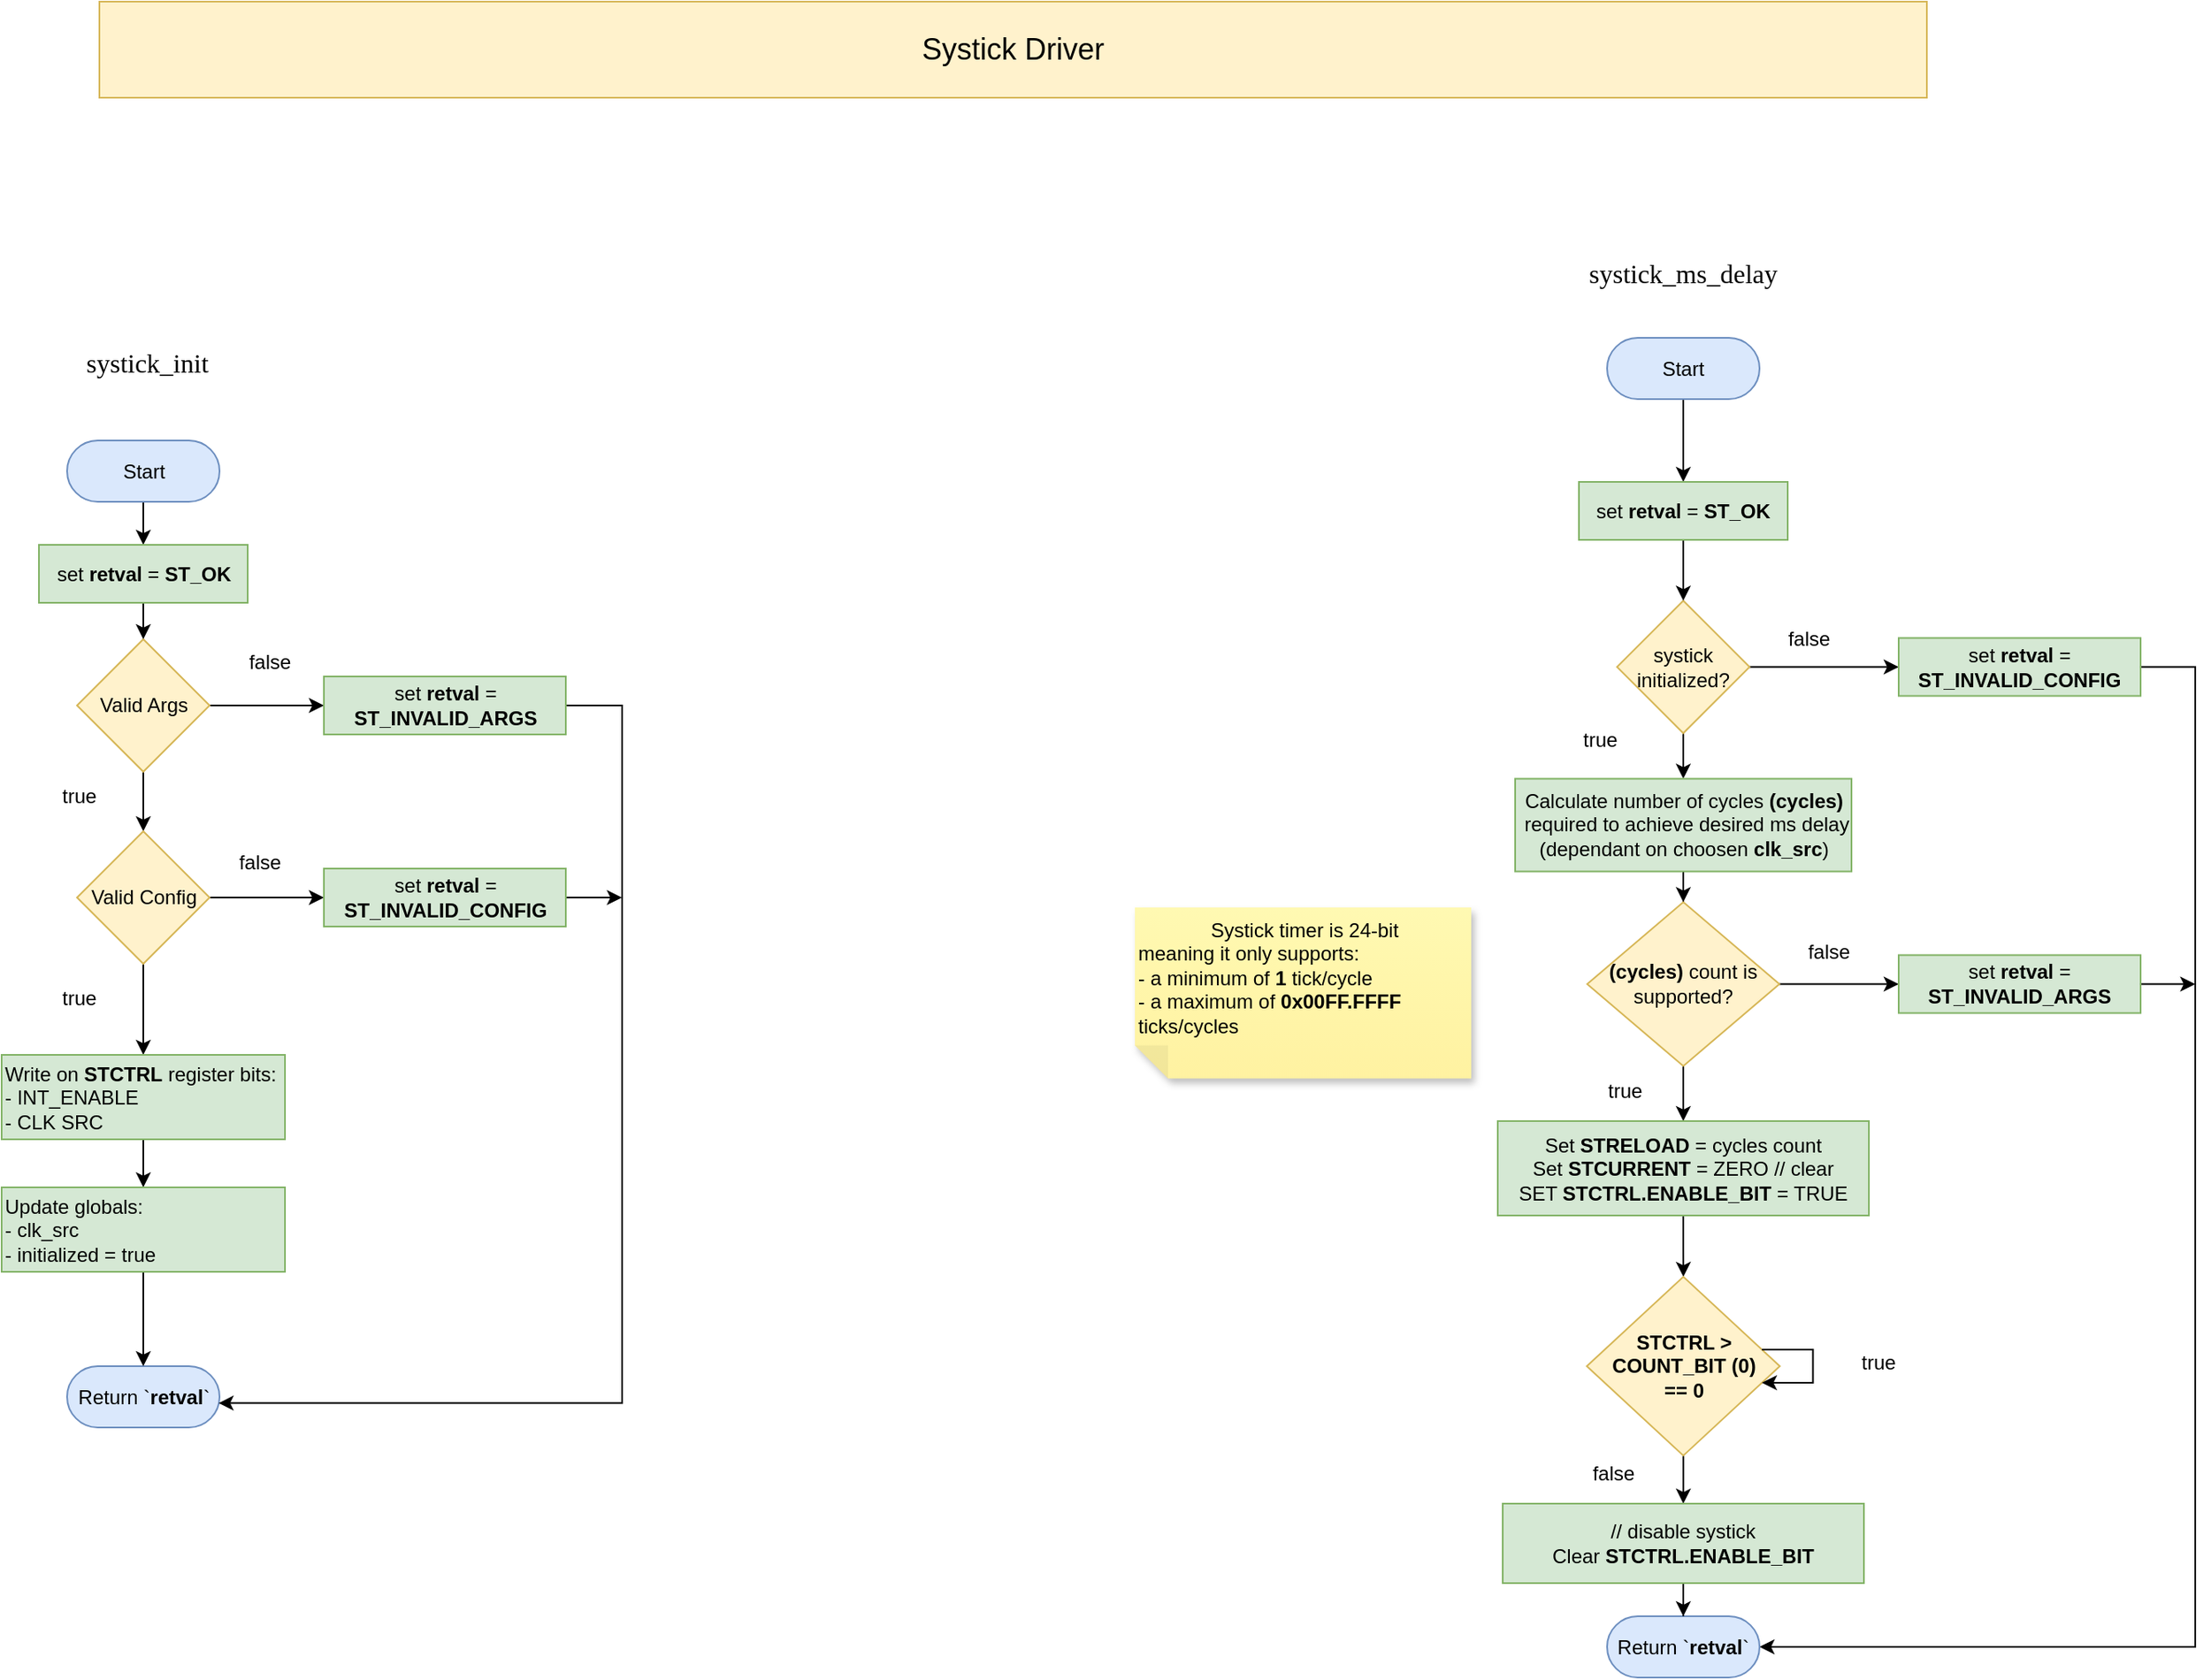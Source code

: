 <mxfile version="21.2.8" type="device">
  <diagram name="Page-1" id="7oLeeqB4X83rpsUO6XK-">
    <mxGraphModel dx="3457" dy="1993" grid="0" gridSize="10" guides="1" tooltips="1" connect="1" arrows="1" fold="1" page="1" pageScale="1" pageWidth="827" pageHeight="1169" math="0" shadow="0">
      <root>
        <mxCell id="0" />
        <mxCell id="1" parent="0" />
        <mxCell id="waw0lP77cIF_jgCd4xR0-1" value="systick_init" style="text;html=1;strokeColor=none;fillColor=none;align=center;verticalAlign=middle;whiteSpace=wrap;rounded=0;fontSize=16;fontFamily=Calibri;" parent="1" vertex="1">
          <mxGeometry x="254" y="237" width="110" height="30" as="geometry" />
        </mxCell>
        <mxCell id="waw0lP77cIF_jgCd4xR0-121" value="Systick&amp;nbsp;Driver" style="text;html=1;strokeColor=#d6b656;fillColor=#fff2cc;align=center;verticalAlign=middle;whiteSpace=wrap;rounded=0;fontSize=18;" parent="1" vertex="1">
          <mxGeometry x="280" y="34" width="1103" height="58" as="geometry" />
        </mxCell>
        <mxCell id="-xlJ6oY1omePyM3Cr7Uz-23" value="" style="edgeStyle=orthogonalEdgeStyle;rounded=0;orthogonalLoop=1;jettySize=auto;html=1;" edge="1" parent="1" source="-xlJ6oY1omePyM3Cr7Uz-4" target="-xlJ6oY1omePyM3Cr7Uz-9">
          <mxGeometry relative="1" as="geometry" />
        </mxCell>
        <mxCell id="-xlJ6oY1omePyM3Cr7Uz-4" value="Start" style="html=1;dashed=0;whiteSpace=wrap;shape=mxgraph.dfd.start;fillColor=#dae8fc;strokeColor=#6c8ebf;" vertex="1" parent="1">
          <mxGeometry x="260.5" y="299" width="92" height="37" as="geometry" />
        </mxCell>
        <mxCell id="-xlJ6oY1omePyM3Cr7Uz-5" value="Return `&lt;b&gt;retval&lt;/b&gt;`" style="html=1;dashed=0;whiteSpace=wrap;shape=mxgraph.dfd.start;fillColor=#dae8fc;strokeColor=#6c8ebf;" vertex="1" parent="1">
          <mxGeometry x="260.5" y="858" width="92" height="37" as="geometry" />
        </mxCell>
        <mxCell id="-xlJ6oY1omePyM3Cr7Uz-26" style="edgeStyle=orthogonalEdgeStyle;rounded=0;orthogonalLoop=1;jettySize=auto;html=1;entryX=0.5;entryY=0;entryDx=0;entryDy=0;" edge="1" parent="1" source="-xlJ6oY1omePyM3Cr7Uz-6" target="-xlJ6oY1omePyM3Cr7Uz-11">
          <mxGeometry relative="1" as="geometry" />
        </mxCell>
        <mxCell id="-xlJ6oY1omePyM3Cr7Uz-31" value="" style="edgeStyle=orthogonalEdgeStyle;rounded=0;orthogonalLoop=1;jettySize=auto;html=1;" edge="1" parent="1" source="-xlJ6oY1omePyM3Cr7Uz-6" target="-xlJ6oY1omePyM3Cr7Uz-10">
          <mxGeometry relative="1" as="geometry" />
        </mxCell>
        <mxCell id="-xlJ6oY1omePyM3Cr7Uz-6" value="Valid Args" style="rhombus;whiteSpace=wrap;html=1;fillColor=#fff2cc;strokeColor=#d6b656;" vertex="1" parent="1">
          <mxGeometry x="266.5" y="419" width="80" height="80" as="geometry" />
        </mxCell>
        <mxCell id="-xlJ6oY1omePyM3Cr7Uz-7" value="true" style="text;html=1;strokeColor=none;fillColor=none;align=center;verticalAlign=middle;whiteSpace=wrap;rounded=0;" vertex="1" parent="1">
          <mxGeometry x="237.5" y="499" width="60" height="30" as="geometry" />
        </mxCell>
        <mxCell id="-xlJ6oY1omePyM3Cr7Uz-8" value="false" style="text;html=1;strokeColor=none;fillColor=none;align=center;verticalAlign=middle;whiteSpace=wrap;rounded=0;" vertex="1" parent="1">
          <mxGeometry x="352.5" y="417" width="60" height="31" as="geometry" />
        </mxCell>
        <mxCell id="-xlJ6oY1omePyM3Cr7Uz-25" style="edgeStyle=orthogonalEdgeStyle;rounded=0;orthogonalLoop=1;jettySize=auto;html=1;entryX=0.5;entryY=0;entryDx=0;entryDy=0;" edge="1" parent="1" source="-xlJ6oY1omePyM3Cr7Uz-9" target="-xlJ6oY1omePyM3Cr7Uz-6">
          <mxGeometry relative="1" as="geometry" />
        </mxCell>
        <mxCell id="-xlJ6oY1omePyM3Cr7Uz-9" value="set &lt;b&gt;retval &lt;/b&gt;= &lt;b&gt;ST_OK&lt;/b&gt;" style="rounded=0;whiteSpace=wrap;html=1;fillColor=#d5e8d4;strokeColor=#82b366;" vertex="1" parent="1">
          <mxGeometry x="243.5" y="362" width="126" height="35" as="geometry" />
        </mxCell>
        <mxCell id="-xlJ6oY1omePyM3Cr7Uz-17" style="edgeStyle=orthogonalEdgeStyle;rounded=0;orthogonalLoop=1;jettySize=auto;html=1;entryX=0.994;entryY=0.602;entryDx=0;entryDy=0;entryPerimeter=0;" edge="1" parent="1" source="-xlJ6oY1omePyM3Cr7Uz-10" target="-xlJ6oY1omePyM3Cr7Uz-5">
          <mxGeometry relative="1" as="geometry">
            <Array as="points">
              <mxPoint x="595.5" y="459" />
              <mxPoint x="595.5" y="880" />
            </Array>
          </mxGeometry>
        </mxCell>
        <mxCell id="-xlJ6oY1omePyM3Cr7Uz-10" value="set &lt;b&gt;retval &lt;/b&gt;= &lt;b&gt;ST_INVALID_ARGS&lt;/b&gt;" style="rounded=0;whiteSpace=wrap;html=1;fillColor=#d5e8d4;strokeColor=#82b366;" vertex="1" parent="1">
          <mxGeometry x="415.5" y="441.5" width="146" height="35" as="geometry" />
        </mxCell>
        <mxCell id="-xlJ6oY1omePyM3Cr7Uz-27" style="edgeStyle=orthogonalEdgeStyle;rounded=0;orthogonalLoop=1;jettySize=auto;html=1;entryX=0.5;entryY=0;entryDx=0;entryDy=0;" edge="1" parent="1" source="-xlJ6oY1omePyM3Cr7Uz-11" target="-xlJ6oY1omePyM3Cr7Uz-15">
          <mxGeometry relative="1" as="geometry" />
        </mxCell>
        <mxCell id="-xlJ6oY1omePyM3Cr7Uz-30" value="" style="edgeStyle=orthogonalEdgeStyle;rounded=0;orthogonalLoop=1;jettySize=auto;html=1;" edge="1" parent="1" source="-xlJ6oY1omePyM3Cr7Uz-11" target="-xlJ6oY1omePyM3Cr7Uz-14">
          <mxGeometry relative="1" as="geometry" />
        </mxCell>
        <mxCell id="-xlJ6oY1omePyM3Cr7Uz-11" value="Valid Config" style="rhombus;whiteSpace=wrap;html=1;fillColor=#fff2cc;strokeColor=#d6b656;" vertex="1" parent="1">
          <mxGeometry x="266.5" y="535" width="80" height="80" as="geometry" />
        </mxCell>
        <mxCell id="-xlJ6oY1omePyM3Cr7Uz-12" value="false" style="text;html=1;strokeColor=none;fillColor=none;align=center;verticalAlign=middle;whiteSpace=wrap;rounded=0;" vertex="1" parent="1">
          <mxGeometry x="346.5" y="538" width="60" height="31" as="geometry" />
        </mxCell>
        <mxCell id="-xlJ6oY1omePyM3Cr7Uz-13" value="true" style="text;html=1;strokeColor=none;fillColor=none;align=center;verticalAlign=middle;whiteSpace=wrap;rounded=0;" vertex="1" parent="1">
          <mxGeometry x="237.5" y="621" width="60" height="30" as="geometry" />
        </mxCell>
        <mxCell id="-xlJ6oY1omePyM3Cr7Uz-22" style="edgeStyle=orthogonalEdgeStyle;rounded=0;orthogonalLoop=1;jettySize=auto;html=1;" edge="1" parent="1" source="-xlJ6oY1omePyM3Cr7Uz-14">
          <mxGeometry relative="1" as="geometry">
            <mxPoint x="595.357" y="575" as="targetPoint" />
          </mxGeometry>
        </mxCell>
        <mxCell id="-xlJ6oY1omePyM3Cr7Uz-14" value="set &lt;b&gt;retval &lt;/b&gt;= &lt;b&gt;ST_INVALID_CONFIG&lt;/b&gt;" style="rounded=0;whiteSpace=wrap;html=1;fillColor=#d5e8d4;strokeColor=#82b366;" vertex="1" parent="1">
          <mxGeometry x="415.5" y="557.5" width="146" height="35" as="geometry" />
        </mxCell>
        <mxCell id="-xlJ6oY1omePyM3Cr7Uz-28" value="" style="edgeStyle=orthogonalEdgeStyle;rounded=0;orthogonalLoop=1;jettySize=auto;html=1;" edge="1" parent="1" source="-xlJ6oY1omePyM3Cr7Uz-15" target="-xlJ6oY1omePyM3Cr7Uz-16">
          <mxGeometry relative="1" as="geometry" />
        </mxCell>
        <mxCell id="-xlJ6oY1omePyM3Cr7Uz-15" value="Write on &lt;b&gt;STCTRL&lt;/b&gt; register bits:&lt;br&gt;- INT_ENABLE&lt;br&gt;- CLK SRC" style="rounded=0;whiteSpace=wrap;html=1;fillColor=#d5e8d4;strokeColor=#82b366;align=left;" vertex="1" parent="1">
          <mxGeometry x="221" y="670" width="171" height="51" as="geometry" />
        </mxCell>
        <mxCell id="-xlJ6oY1omePyM3Cr7Uz-29" value="" style="edgeStyle=orthogonalEdgeStyle;rounded=0;orthogonalLoop=1;jettySize=auto;html=1;" edge="1" parent="1" source="-xlJ6oY1omePyM3Cr7Uz-16" target="-xlJ6oY1omePyM3Cr7Uz-5">
          <mxGeometry relative="1" as="geometry" />
        </mxCell>
        <mxCell id="-xlJ6oY1omePyM3Cr7Uz-16" value="Update globals:&lt;br&gt;- clk_src&lt;br&gt;- initialized = true" style="rounded=0;whiteSpace=wrap;html=1;fillColor=#d5e8d4;strokeColor=#82b366;align=left;" vertex="1" parent="1">
          <mxGeometry x="221" y="750" width="171" height="51" as="geometry" />
        </mxCell>
        <mxCell id="-xlJ6oY1omePyM3Cr7Uz-32" value="systick_ms_delay" style="text;html=1;strokeColor=none;fillColor=none;align=center;verticalAlign=middle;whiteSpace=wrap;rounded=0;fontSize=16;fontFamily=Calibri;" vertex="1" parent="1">
          <mxGeometry x="1160" y="183" width="152" height="30" as="geometry" />
        </mxCell>
        <mxCell id="-xlJ6oY1omePyM3Cr7Uz-50" value="" style="edgeStyle=orthogonalEdgeStyle;rounded=0;orthogonalLoop=1;jettySize=auto;html=1;" edge="1" parent="1" source="-xlJ6oY1omePyM3Cr7Uz-34" target="-xlJ6oY1omePyM3Cr7Uz-46">
          <mxGeometry relative="1" as="geometry" />
        </mxCell>
        <mxCell id="-xlJ6oY1omePyM3Cr7Uz-34" value="Start" style="html=1;dashed=0;whiteSpace=wrap;shape=mxgraph.dfd.start;fillColor=#dae8fc;strokeColor=#6c8ebf;" vertex="1" parent="1">
          <mxGeometry x="1190" y="237" width="92" height="37" as="geometry" />
        </mxCell>
        <mxCell id="-xlJ6oY1omePyM3Cr7Uz-52" value="" style="edgeStyle=orthogonalEdgeStyle;rounded=0;orthogonalLoop=1;jettySize=auto;html=1;" edge="1" parent="1" source="-xlJ6oY1omePyM3Cr7Uz-35" target="-xlJ6oY1omePyM3Cr7Uz-37">
          <mxGeometry relative="1" as="geometry" />
        </mxCell>
        <mxCell id="-xlJ6oY1omePyM3Cr7Uz-59" style="edgeStyle=orthogonalEdgeStyle;rounded=0;orthogonalLoop=1;jettySize=auto;html=1;entryX=0.5;entryY=0;entryDx=0;entryDy=0;" edge="1" parent="1" source="-xlJ6oY1omePyM3Cr7Uz-35" target="-xlJ6oY1omePyM3Cr7Uz-38">
          <mxGeometry relative="1" as="geometry" />
        </mxCell>
        <mxCell id="-xlJ6oY1omePyM3Cr7Uz-35" value="systick&lt;br&gt;initialized?" style="rhombus;whiteSpace=wrap;html=1;fillColor=#fff2cc;strokeColor=#d6b656;" vertex="1" parent="1">
          <mxGeometry x="1196" y="395.75" width="80" height="80" as="geometry" />
        </mxCell>
        <mxCell id="-xlJ6oY1omePyM3Cr7Uz-48" style="edgeStyle=orthogonalEdgeStyle;rounded=0;orthogonalLoop=1;jettySize=auto;html=1;entryX=1;entryY=0.5;entryDx=0;entryDy=0;entryPerimeter=0;" edge="1" parent="1" source="-xlJ6oY1omePyM3Cr7Uz-37" target="-xlJ6oY1omePyM3Cr7Uz-45">
          <mxGeometry relative="1" as="geometry">
            <Array as="points">
              <mxPoint x="1545" y="436" />
              <mxPoint x="1545" y="1028" />
            </Array>
          </mxGeometry>
        </mxCell>
        <mxCell id="-xlJ6oY1omePyM3Cr7Uz-37" value="set &lt;b&gt;retval &lt;/b&gt;= &lt;b&gt;ST_INVALID_CONFIG&lt;/b&gt;" style="rounded=0;whiteSpace=wrap;html=1;fillColor=#d5e8d4;strokeColor=#82b366;" vertex="1" parent="1">
          <mxGeometry x="1366" y="418.25" width="146" height="35" as="geometry" />
        </mxCell>
        <mxCell id="-xlJ6oY1omePyM3Cr7Uz-60" style="edgeStyle=orthogonalEdgeStyle;rounded=0;orthogonalLoop=1;jettySize=auto;html=1;entryX=0.5;entryY=0;entryDx=0;entryDy=0;" edge="1" parent="1" source="-xlJ6oY1omePyM3Cr7Uz-38" target="-xlJ6oY1omePyM3Cr7Uz-40">
          <mxGeometry relative="1" as="geometry" />
        </mxCell>
        <mxCell id="-xlJ6oY1omePyM3Cr7Uz-38" value="Calculate number of cycles&amp;nbsp;&lt;b style=&quot;border-color: var(--border-color);&quot;&gt;(cycles)&lt;/b&gt;&lt;br&gt;&amp;nbsp;required to achieve desired ms delay (dependant on choosen&amp;nbsp;&lt;b&gt;clk_src&lt;/b&gt;)" style="rounded=0;whiteSpace=wrap;html=1;fillColor=#d5e8d4;strokeColor=#82b366;" vertex="1" parent="1">
          <mxGeometry x="1134.5" y="503.25" width="203" height="56" as="geometry" />
        </mxCell>
        <mxCell id="-xlJ6oY1omePyM3Cr7Uz-53" value="" style="edgeStyle=orthogonalEdgeStyle;rounded=0;orthogonalLoop=1;jettySize=auto;html=1;" edge="1" parent="1" source="-xlJ6oY1omePyM3Cr7Uz-40" target="-xlJ6oY1omePyM3Cr7Uz-42">
          <mxGeometry relative="1" as="geometry" />
        </mxCell>
        <mxCell id="-xlJ6oY1omePyM3Cr7Uz-61" style="edgeStyle=orthogonalEdgeStyle;rounded=0;orthogonalLoop=1;jettySize=auto;html=1;entryX=0.5;entryY=0;entryDx=0;entryDy=0;" edge="1" parent="1" source="-xlJ6oY1omePyM3Cr7Uz-40" target="-xlJ6oY1omePyM3Cr7Uz-43">
          <mxGeometry relative="1" as="geometry" />
        </mxCell>
        <mxCell id="-xlJ6oY1omePyM3Cr7Uz-40" value="&lt;b&gt;(cycles) &lt;/b&gt;count&lt;b&gt;&amp;nbsp;&lt;/b&gt;is supported?" style="rhombus;whiteSpace=wrap;html=1;fillColor=#fff2cc;strokeColor=#d6b656;" vertex="1" parent="1">
          <mxGeometry x="1178" y="577.75" width="116" height="99" as="geometry" />
        </mxCell>
        <mxCell id="-xlJ6oY1omePyM3Cr7Uz-41" value="&lt;div style=&quot;text-align: center;&quot;&gt;&lt;span style=&quot;background-color: initial;&quot;&gt;Systick timer is 24-bit&lt;/span&gt;&lt;/div&gt;meaning it only supports:&lt;br&gt;- a minimum of &lt;b&gt;1&lt;/b&gt; tick/cycle&lt;br&gt;&lt;div style=&quot;&quot;&gt;&lt;span style=&quot;background-color: initial;&quot;&gt;- a maximum of &lt;b&gt;0x00FF.FFFF&lt;/b&gt; ticks/cycles&lt;/span&gt;&lt;/div&gt;" style="shape=note;whiteSpace=wrap;html=1;backgroundOutline=1;fontColor=#000000;darkOpacity=0.05;fillColor=#FFF9B2;strokeColor=none;fillStyle=solid;direction=west;gradientDirection=north;gradientColor=#FFF2A1;shadow=1;size=20;pointerEvents=1;align=left;verticalAlign=top;" vertex="1" parent="1">
          <mxGeometry x="905" y="581" width="203" height="103.25" as="geometry" />
        </mxCell>
        <mxCell id="-xlJ6oY1omePyM3Cr7Uz-49" style="edgeStyle=orthogonalEdgeStyle;rounded=0;orthogonalLoop=1;jettySize=auto;html=1;" edge="1" parent="1" source="-xlJ6oY1omePyM3Cr7Uz-42">
          <mxGeometry relative="1" as="geometry">
            <mxPoint x="1545" y="627.25" as="targetPoint" />
          </mxGeometry>
        </mxCell>
        <mxCell id="-xlJ6oY1omePyM3Cr7Uz-42" value="set &lt;b&gt;retval &lt;/b&gt;= &lt;b&gt;ST_INVALID_ARGS&lt;/b&gt;" style="rounded=0;whiteSpace=wrap;html=1;fillColor=#d5e8d4;strokeColor=#82b366;" vertex="1" parent="1">
          <mxGeometry x="1366" y="609.75" width="146" height="35" as="geometry" />
        </mxCell>
        <mxCell id="-xlJ6oY1omePyM3Cr7Uz-62" value="" style="edgeStyle=orthogonalEdgeStyle;rounded=0;orthogonalLoop=1;jettySize=auto;html=1;" edge="1" parent="1" source="-xlJ6oY1omePyM3Cr7Uz-43" target="-xlJ6oY1omePyM3Cr7Uz-44">
          <mxGeometry relative="1" as="geometry" />
        </mxCell>
        <mxCell id="-xlJ6oY1omePyM3Cr7Uz-43" value="Set &lt;b&gt;STRELOAD &lt;/b&gt;=&lt;b&gt; &lt;/b&gt;cycles count&lt;br&gt;Set &lt;b&gt;STCURRENT&lt;/b&gt; = ZERO // clear&lt;br&gt;SET &lt;b&gt;STCTRL.ENABLE_BIT &lt;/b&gt;= TRUE" style="rounded=0;whiteSpace=wrap;html=1;fillColor=#d5e8d4;strokeColor=#82b366;" vertex="1" parent="1">
          <mxGeometry x="1124" y="710" width="224" height="57" as="geometry" />
        </mxCell>
        <mxCell id="-xlJ6oY1omePyM3Cr7Uz-65" value="" style="edgeStyle=orthogonalEdgeStyle;rounded=0;orthogonalLoop=1;jettySize=auto;html=1;" edge="1" parent="1" source="-xlJ6oY1omePyM3Cr7Uz-44" target="-xlJ6oY1omePyM3Cr7Uz-47">
          <mxGeometry relative="1" as="geometry" />
        </mxCell>
        <mxCell id="-xlJ6oY1omePyM3Cr7Uz-44" value="&lt;b&gt;STCTRL &amp;gt; COUNT_BIT (0)&lt;br&gt;== 0&lt;br&gt;&lt;/b&gt;" style="rhombus;whiteSpace=wrap;html=1;fillColor=#fff2cc;strokeColor=#d6b656;" vertex="1" parent="1">
          <mxGeometry x="1177.75" y="804" width="116.5" height="108" as="geometry" />
        </mxCell>
        <mxCell id="-xlJ6oY1omePyM3Cr7Uz-45" value="Return `&lt;b&gt;retval&lt;/b&gt;`" style="html=1;dashed=0;whiteSpace=wrap;shape=mxgraph.dfd.start;fillColor=#dae8fc;strokeColor=#6c8ebf;" vertex="1" parent="1">
          <mxGeometry x="1190" y="1009" width="92" height="37" as="geometry" />
        </mxCell>
        <mxCell id="-xlJ6oY1omePyM3Cr7Uz-51" value="" style="edgeStyle=orthogonalEdgeStyle;rounded=0;orthogonalLoop=1;jettySize=auto;html=1;" edge="1" parent="1" source="-xlJ6oY1omePyM3Cr7Uz-46" target="-xlJ6oY1omePyM3Cr7Uz-35">
          <mxGeometry relative="1" as="geometry" />
        </mxCell>
        <mxCell id="-xlJ6oY1omePyM3Cr7Uz-46" value="set &lt;b&gt;retval &lt;/b&gt;= &lt;b&gt;ST_OK&lt;/b&gt;" style="rounded=0;whiteSpace=wrap;html=1;fillColor=#d5e8d4;strokeColor=#82b366;" vertex="1" parent="1">
          <mxGeometry x="1173" y="324" width="126" height="35" as="geometry" />
        </mxCell>
        <mxCell id="-xlJ6oY1omePyM3Cr7Uz-67" value="" style="edgeStyle=orthogonalEdgeStyle;rounded=0;orthogonalLoop=1;jettySize=auto;html=1;" edge="1" parent="1" source="-xlJ6oY1omePyM3Cr7Uz-47" target="-xlJ6oY1omePyM3Cr7Uz-45">
          <mxGeometry relative="1" as="geometry" />
        </mxCell>
        <mxCell id="-xlJ6oY1omePyM3Cr7Uz-47" value="// disable systick&lt;br&gt;Clear&amp;nbsp;&lt;b&gt;STCTRL.ENABLE_BIT&lt;/b&gt;" style="rounded=0;whiteSpace=wrap;html=1;fillColor=#d5e8d4;strokeColor=#82b366;" vertex="1" parent="1">
          <mxGeometry x="1127" y="941" width="218" height="48" as="geometry" />
        </mxCell>
        <mxCell id="-xlJ6oY1omePyM3Cr7Uz-54" value="false" style="text;html=1;strokeColor=none;fillColor=none;align=center;verticalAlign=middle;whiteSpace=wrap;rounded=0;" vertex="1" parent="1">
          <mxGeometry x="1282" y="403.5" width="60" height="31" as="geometry" />
        </mxCell>
        <mxCell id="-xlJ6oY1omePyM3Cr7Uz-55" value="true" style="text;html=1;strokeColor=none;fillColor=none;align=center;verticalAlign=middle;whiteSpace=wrap;rounded=0;" vertex="1" parent="1">
          <mxGeometry x="1156" y="465" width="60" height="30" as="geometry" />
        </mxCell>
        <mxCell id="-xlJ6oY1omePyM3Cr7Uz-56" value="false" style="text;html=1;strokeColor=none;fillColor=none;align=center;verticalAlign=middle;whiteSpace=wrap;rounded=0;" vertex="1" parent="1">
          <mxGeometry x="1294.25" y="592" width="60" height="31" as="geometry" />
        </mxCell>
        <mxCell id="-xlJ6oY1omePyM3Cr7Uz-57" value="true" style="text;html=1;strokeColor=none;fillColor=none;align=center;verticalAlign=middle;whiteSpace=wrap;rounded=0;" vertex="1" parent="1">
          <mxGeometry x="1171" y="676.75" width="60" height="30" as="geometry" />
        </mxCell>
        <mxCell id="-xlJ6oY1omePyM3Cr7Uz-63" value="false" style="text;html=1;strokeColor=none;fillColor=none;align=center;verticalAlign=middle;whiteSpace=wrap;rounded=0;" vertex="1" parent="1">
          <mxGeometry x="1164" y="907" width="60" height="31" as="geometry" />
        </mxCell>
        <mxCell id="-xlJ6oY1omePyM3Cr7Uz-64" style="edgeStyle=orthogonalEdgeStyle;rounded=0;orthogonalLoop=1;jettySize=auto;html=1;" edge="1" parent="1" source="-xlJ6oY1omePyM3Cr7Uz-44" target="-xlJ6oY1omePyM3Cr7Uz-44">
          <mxGeometry relative="1" as="geometry" />
        </mxCell>
        <mxCell id="-xlJ6oY1omePyM3Cr7Uz-66" value="true" style="text;html=1;strokeColor=none;fillColor=none;align=center;verticalAlign=middle;whiteSpace=wrap;rounded=0;" vertex="1" parent="1">
          <mxGeometry x="1324" y="841" width="60" height="30" as="geometry" />
        </mxCell>
      </root>
    </mxGraphModel>
  </diagram>
</mxfile>
